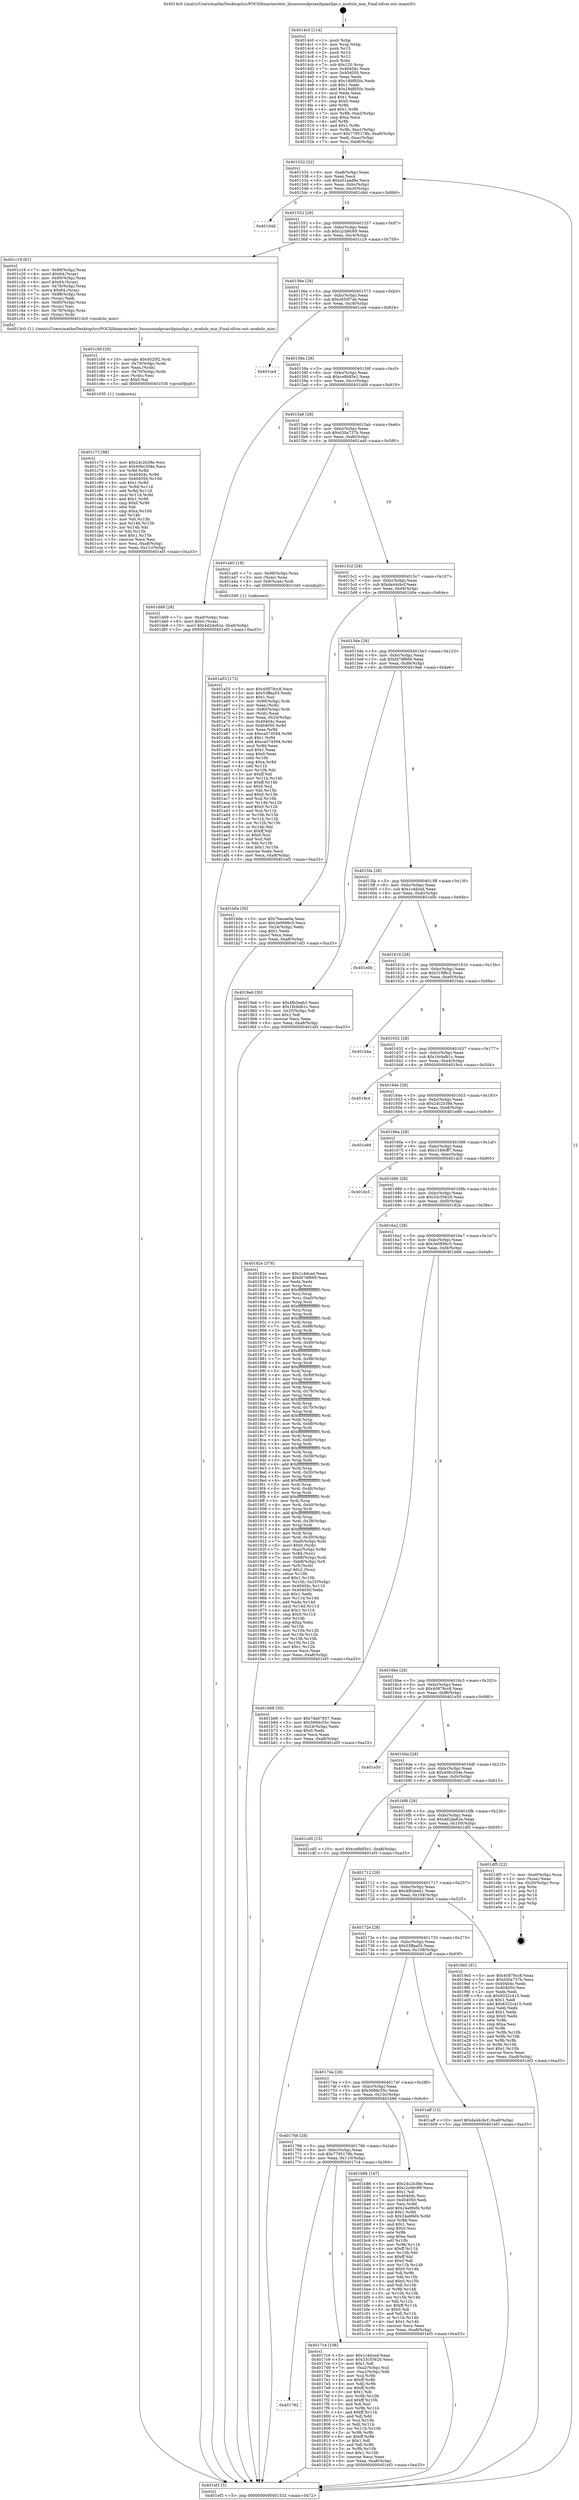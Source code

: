 digraph "0x4014c0" {
  label = "0x4014c0 (/mnt/c/Users/mathe/Desktop/tcc/POCII/binaries/extr_linuxsoundpciasihpiasihpi.c_modulo_min_Final-ollvm.out::main(0))"
  labelloc = "t"
  node[shape=record]

  Entry [label="",width=0.3,height=0.3,shape=circle,fillcolor=black,style=filled]
  "0x401532" [label="{
     0x401532 [32]\l
     | [instrs]\l
     &nbsp;&nbsp;0x401532 \<+6\>: mov -0xa8(%rbp),%eax\l
     &nbsp;&nbsp;0x401538 \<+2\>: mov %eax,%ecx\l
     &nbsp;&nbsp;0x40153a \<+6\>: sub $0xa51aad9a,%ecx\l
     &nbsp;&nbsp;0x401540 \<+6\>: mov %eax,-0xbc(%rbp)\l
     &nbsp;&nbsp;0x401546 \<+6\>: mov %ecx,-0xc0(%rbp)\l
     &nbsp;&nbsp;0x40154c \<+6\>: je 0000000000401d4d \<main+0x88d\>\l
  }"]
  "0x401d4d" [label="{
     0x401d4d\l
  }", style=dashed]
  "0x401552" [label="{
     0x401552 [28]\l
     | [instrs]\l
     &nbsp;&nbsp;0x401552 \<+5\>: jmp 0000000000401557 \<main+0x97\>\l
     &nbsp;&nbsp;0x401557 \<+6\>: mov -0xbc(%rbp),%eax\l
     &nbsp;&nbsp;0x40155d \<+5\>: sub $0xc2cb6c89,%eax\l
     &nbsp;&nbsp;0x401562 \<+6\>: mov %eax,-0xc4(%rbp)\l
     &nbsp;&nbsp;0x401568 \<+6\>: je 0000000000401c19 \<main+0x759\>\l
  }"]
  Exit [label="",width=0.3,height=0.3,shape=circle,fillcolor=black,style=filled,peripheries=2]
  "0x401c19" [label="{
     0x401c19 [61]\l
     | [instrs]\l
     &nbsp;&nbsp;0x401c19 \<+7\>: mov -0x88(%rbp),%rax\l
     &nbsp;&nbsp;0x401c20 \<+6\>: movl $0x64,(%rax)\l
     &nbsp;&nbsp;0x401c26 \<+4\>: mov -0x80(%rbp),%rax\l
     &nbsp;&nbsp;0x401c2a \<+6\>: movl $0x64,(%rax)\l
     &nbsp;&nbsp;0x401c30 \<+4\>: mov -0x78(%rbp),%rax\l
     &nbsp;&nbsp;0x401c34 \<+7\>: movq $0x64,(%rax)\l
     &nbsp;&nbsp;0x401c3b \<+7\>: mov -0x88(%rbp),%rax\l
     &nbsp;&nbsp;0x401c42 \<+2\>: mov (%rax),%edi\l
     &nbsp;&nbsp;0x401c44 \<+4\>: mov -0x80(%rbp),%rax\l
     &nbsp;&nbsp;0x401c48 \<+2\>: mov (%rax),%esi\l
     &nbsp;&nbsp;0x401c4a \<+4\>: mov -0x78(%rbp),%rax\l
     &nbsp;&nbsp;0x401c4e \<+3\>: mov (%rax),%rdx\l
     &nbsp;&nbsp;0x401c51 \<+5\>: call 00000000004013c0 \<modulo_min\>\l
     | [calls]\l
     &nbsp;&nbsp;0x4013c0 \{1\} (/mnt/c/Users/mathe/Desktop/tcc/POCII/binaries/extr_linuxsoundpciasihpiasihpi.c_modulo_min_Final-ollvm.out::modulo_min)\l
  }"]
  "0x40156e" [label="{
     0x40156e [28]\l
     | [instrs]\l
     &nbsp;&nbsp;0x40156e \<+5\>: jmp 0000000000401573 \<main+0xb3\>\l
     &nbsp;&nbsp;0x401573 \<+6\>: mov -0xbc(%rbp),%eax\l
     &nbsp;&nbsp;0x401579 \<+5\>: sub $0xc850f7ab,%eax\l
     &nbsp;&nbsp;0x40157e \<+6\>: mov %eax,-0xc8(%rbp)\l
     &nbsp;&nbsp;0x401584 \<+6\>: je 0000000000401ce4 \<main+0x824\>\l
  }"]
  "0x401c73" [label="{
     0x401c73 [98]\l
     | [instrs]\l
     &nbsp;&nbsp;0x401c73 \<+5\>: mov $0x24c2b38e,%esi\l
     &nbsp;&nbsp;0x401c78 \<+5\>: mov $0x40bc204e,%ecx\l
     &nbsp;&nbsp;0x401c7d \<+3\>: xor %r8d,%r8d\l
     &nbsp;&nbsp;0x401c80 \<+8\>: mov 0x40404c,%r9d\l
     &nbsp;&nbsp;0x401c88 \<+8\>: mov 0x404050,%r10d\l
     &nbsp;&nbsp;0x401c90 \<+4\>: sub $0x1,%r8d\l
     &nbsp;&nbsp;0x401c94 \<+3\>: mov %r9d,%r11d\l
     &nbsp;&nbsp;0x401c97 \<+3\>: add %r8d,%r11d\l
     &nbsp;&nbsp;0x401c9a \<+4\>: imul %r11d,%r9d\l
     &nbsp;&nbsp;0x401c9e \<+4\>: and $0x1,%r9d\l
     &nbsp;&nbsp;0x401ca2 \<+4\>: cmp $0x0,%r9d\l
     &nbsp;&nbsp;0x401ca6 \<+3\>: sete %bl\l
     &nbsp;&nbsp;0x401ca9 \<+4\>: cmp $0xa,%r10d\l
     &nbsp;&nbsp;0x401cad \<+4\>: setl %r14b\l
     &nbsp;&nbsp;0x401cb1 \<+3\>: mov %bl,%r15b\l
     &nbsp;&nbsp;0x401cb4 \<+3\>: and %r14b,%r15b\l
     &nbsp;&nbsp;0x401cb7 \<+3\>: xor %r14b,%bl\l
     &nbsp;&nbsp;0x401cba \<+3\>: or %bl,%r15b\l
     &nbsp;&nbsp;0x401cbd \<+4\>: test $0x1,%r15b\l
     &nbsp;&nbsp;0x401cc1 \<+3\>: cmovne %ecx,%esi\l
     &nbsp;&nbsp;0x401cc4 \<+6\>: mov %esi,-0xa8(%rbp)\l
     &nbsp;&nbsp;0x401cca \<+6\>: mov %eax,-0x11c(%rbp)\l
     &nbsp;&nbsp;0x401cd0 \<+5\>: jmp 0000000000401ef3 \<main+0xa33\>\l
  }"]
  "0x401ce4" [label="{
     0x401ce4\l
  }", style=dashed]
  "0x40158a" [label="{
     0x40158a [28]\l
     | [instrs]\l
     &nbsp;&nbsp;0x40158a \<+5\>: jmp 000000000040158f \<main+0xcf\>\l
     &nbsp;&nbsp;0x40158f \<+6\>: mov -0xbc(%rbp),%eax\l
     &nbsp;&nbsp;0x401595 \<+5\>: sub $0xce9b85e1,%eax\l
     &nbsp;&nbsp;0x40159a \<+6\>: mov %eax,-0xcc(%rbp)\l
     &nbsp;&nbsp;0x4015a0 \<+6\>: je 0000000000401dd9 \<main+0x919\>\l
  }"]
  "0x401c56" [label="{
     0x401c56 [29]\l
     | [instrs]\l
     &nbsp;&nbsp;0x401c56 \<+10\>: movabs $0x4020f2,%rdi\l
     &nbsp;&nbsp;0x401c60 \<+4\>: mov -0x70(%rbp),%rdx\l
     &nbsp;&nbsp;0x401c64 \<+2\>: mov %eax,(%rdx)\l
     &nbsp;&nbsp;0x401c66 \<+4\>: mov -0x70(%rbp),%rdx\l
     &nbsp;&nbsp;0x401c6a \<+2\>: mov (%rdx),%esi\l
     &nbsp;&nbsp;0x401c6c \<+2\>: mov $0x0,%al\l
     &nbsp;&nbsp;0x401c6e \<+5\>: call 0000000000401030 \<printf@plt\>\l
     | [calls]\l
     &nbsp;&nbsp;0x401030 \{1\} (unknown)\l
  }"]
  "0x401dd9" [label="{
     0x401dd9 [28]\l
     | [instrs]\l
     &nbsp;&nbsp;0x401dd9 \<+7\>: mov -0xa0(%rbp),%rax\l
     &nbsp;&nbsp;0x401de0 \<+6\>: movl $0x0,(%rax)\l
     &nbsp;&nbsp;0x401de6 \<+10\>: movl $0x4d2da62e,-0xa8(%rbp)\l
     &nbsp;&nbsp;0x401df0 \<+5\>: jmp 0000000000401ef3 \<main+0xa33\>\l
  }"]
  "0x4015a6" [label="{
     0x4015a6 [28]\l
     | [instrs]\l
     &nbsp;&nbsp;0x4015a6 \<+5\>: jmp 00000000004015ab \<main+0xeb\>\l
     &nbsp;&nbsp;0x4015ab \<+6\>: mov -0xbc(%rbp),%eax\l
     &nbsp;&nbsp;0x4015b1 \<+5\>: sub $0xd30a737b,%eax\l
     &nbsp;&nbsp;0x4015b6 \<+6\>: mov %eax,-0xd0(%rbp)\l
     &nbsp;&nbsp;0x4015bc \<+6\>: je 0000000000401a40 \<main+0x580\>\l
  }"]
  "0x401a53" [label="{
     0x401a53 [172]\l
     | [instrs]\l
     &nbsp;&nbsp;0x401a53 \<+5\>: mov $0x40879cc8,%ecx\l
     &nbsp;&nbsp;0x401a58 \<+5\>: mov $0x53ffaa55,%edx\l
     &nbsp;&nbsp;0x401a5d \<+3\>: mov $0x1,%sil\l
     &nbsp;&nbsp;0x401a60 \<+7\>: mov -0x90(%rbp),%rdi\l
     &nbsp;&nbsp;0x401a67 \<+2\>: mov %eax,(%rdi)\l
     &nbsp;&nbsp;0x401a69 \<+7\>: mov -0x90(%rbp),%rdi\l
     &nbsp;&nbsp;0x401a70 \<+2\>: mov (%rdi),%eax\l
     &nbsp;&nbsp;0x401a72 \<+3\>: mov %eax,-0x24(%rbp)\l
     &nbsp;&nbsp;0x401a75 \<+7\>: mov 0x40404c,%eax\l
     &nbsp;&nbsp;0x401a7c \<+8\>: mov 0x404050,%r8d\l
     &nbsp;&nbsp;0x401a84 \<+3\>: mov %eax,%r9d\l
     &nbsp;&nbsp;0x401a87 \<+7\>: sub $0xca074594,%r9d\l
     &nbsp;&nbsp;0x401a8e \<+4\>: sub $0x1,%r9d\l
     &nbsp;&nbsp;0x401a92 \<+7\>: add $0xca074594,%r9d\l
     &nbsp;&nbsp;0x401a99 \<+4\>: imul %r9d,%eax\l
     &nbsp;&nbsp;0x401a9d \<+3\>: and $0x1,%eax\l
     &nbsp;&nbsp;0x401aa0 \<+3\>: cmp $0x0,%eax\l
     &nbsp;&nbsp;0x401aa3 \<+4\>: sete %r10b\l
     &nbsp;&nbsp;0x401aa7 \<+4\>: cmp $0xa,%r8d\l
     &nbsp;&nbsp;0x401aab \<+4\>: setl %r11b\l
     &nbsp;&nbsp;0x401aaf \<+3\>: mov %r10b,%bl\l
     &nbsp;&nbsp;0x401ab2 \<+3\>: xor $0xff,%bl\l
     &nbsp;&nbsp;0x401ab5 \<+3\>: mov %r11b,%r14b\l
     &nbsp;&nbsp;0x401ab8 \<+4\>: xor $0xff,%r14b\l
     &nbsp;&nbsp;0x401abc \<+4\>: xor $0x0,%sil\l
     &nbsp;&nbsp;0x401ac0 \<+3\>: mov %bl,%r15b\l
     &nbsp;&nbsp;0x401ac3 \<+4\>: and $0x0,%r15b\l
     &nbsp;&nbsp;0x401ac7 \<+3\>: and %sil,%r10b\l
     &nbsp;&nbsp;0x401aca \<+3\>: mov %r14b,%r12b\l
     &nbsp;&nbsp;0x401acd \<+4\>: and $0x0,%r12b\l
     &nbsp;&nbsp;0x401ad1 \<+3\>: and %sil,%r11b\l
     &nbsp;&nbsp;0x401ad4 \<+3\>: or %r10b,%r15b\l
     &nbsp;&nbsp;0x401ad7 \<+3\>: or %r11b,%r12b\l
     &nbsp;&nbsp;0x401ada \<+3\>: xor %r12b,%r15b\l
     &nbsp;&nbsp;0x401add \<+3\>: or %r14b,%bl\l
     &nbsp;&nbsp;0x401ae0 \<+3\>: xor $0xff,%bl\l
     &nbsp;&nbsp;0x401ae3 \<+4\>: or $0x0,%sil\l
     &nbsp;&nbsp;0x401ae7 \<+3\>: and %sil,%bl\l
     &nbsp;&nbsp;0x401aea \<+3\>: or %bl,%r15b\l
     &nbsp;&nbsp;0x401aed \<+4\>: test $0x1,%r15b\l
     &nbsp;&nbsp;0x401af1 \<+3\>: cmovne %edx,%ecx\l
     &nbsp;&nbsp;0x401af4 \<+6\>: mov %ecx,-0xa8(%rbp)\l
     &nbsp;&nbsp;0x401afa \<+5\>: jmp 0000000000401ef3 \<main+0xa33\>\l
  }"]
  "0x401a40" [label="{
     0x401a40 [19]\l
     | [instrs]\l
     &nbsp;&nbsp;0x401a40 \<+7\>: mov -0x98(%rbp),%rax\l
     &nbsp;&nbsp;0x401a47 \<+3\>: mov (%rax),%rax\l
     &nbsp;&nbsp;0x401a4a \<+4\>: mov 0x8(%rax),%rdi\l
     &nbsp;&nbsp;0x401a4e \<+5\>: call 0000000000401040 \<atoi@plt\>\l
     | [calls]\l
     &nbsp;&nbsp;0x401040 \{1\} (unknown)\l
  }"]
  "0x4015c2" [label="{
     0x4015c2 [28]\l
     | [instrs]\l
     &nbsp;&nbsp;0x4015c2 \<+5\>: jmp 00000000004015c7 \<main+0x107\>\l
     &nbsp;&nbsp;0x4015c7 \<+6\>: mov -0xbc(%rbp),%eax\l
     &nbsp;&nbsp;0x4015cd \<+5\>: sub $0xda44cbcf,%eax\l
     &nbsp;&nbsp;0x4015d2 \<+6\>: mov %eax,-0xd4(%rbp)\l
     &nbsp;&nbsp;0x4015d8 \<+6\>: je 0000000000401b0e \<main+0x64e\>\l
  }"]
  "0x4014c0" [label="{
     0x4014c0 [114]\l
     | [instrs]\l
     &nbsp;&nbsp;0x4014c0 \<+1\>: push %rbp\l
     &nbsp;&nbsp;0x4014c1 \<+3\>: mov %rsp,%rbp\l
     &nbsp;&nbsp;0x4014c4 \<+2\>: push %r15\l
     &nbsp;&nbsp;0x4014c6 \<+2\>: push %r14\l
     &nbsp;&nbsp;0x4014c8 \<+2\>: push %r12\l
     &nbsp;&nbsp;0x4014ca \<+1\>: push %rbx\l
     &nbsp;&nbsp;0x4014cb \<+7\>: sub $0x120,%rsp\l
     &nbsp;&nbsp;0x4014d2 \<+7\>: mov 0x40404c,%eax\l
     &nbsp;&nbsp;0x4014d9 \<+7\>: mov 0x404050,%ecx\l
     &nbsp;&nbsp;0x4014e0 \<+2\>: mov %eax,%edx\l
     &nbsp;&nbsp;0x4014e2 \<+6\>: sub $0x18df850c,%edx\l
     &nbsp;&nbsp;0x4014e8 \<+3\>: sub $0x1,%edx\l
     &nbsp;&nbsp;0x4014eb \<+6\>: add $0x18df850c,%edx\l
     &nbsp;&nbsp;0x4014f1 \<+3\>: imul %edx,%eax\l
     &nbsp;&nbsp;0x4014f4 \<+3\>: and $0x1,%eax\l
     &nbsp;&nbsp;0x4014f7 \<+3\>: cmp $0x0,%eax\l
     &nbsp;&nbsp;0x4014fa \<+4\>: sete %r8b\l
     &nbsp;&nbsp;0x4014fe \<+4\>: and $0x1,%r8b\l
     &nbsp;&nbsp;0x401502 \<+7\>: mov %r8b,-0xa2(%rbp)\l
     &nbsp;&nbsp;0x401509 \<+3\>: cmp $0xa,%ecx\l
     &nbsp;&nbsp;0x40150c \<+4\>: setl %r8b\l
     &nbsp;&nbsp;0x401510 \<+4\>: and $0x1,%r8b\l
     &nbsp;&nbsp;0x401514 \<+7\>: mov %r8b,-0xa1(%rbp)\l
     &nbsp;&nbsp;0x40151b \<+10\>: movl $0x7795178b,-0xa8(%rbp)\l
     &nbsp;&nbsp;0x401525 \<+6\>: mov %edi,-0xac(%rbp)\l
     &nbsp;&nbsp;0x40152b \<+7\>: mov %rsi,-0xb8(%rbp)\l
  }"]
  "0x401b0e" [label="{
     0x401b0e [30]\l
     | [instrs]\l
     &nbsp;&nbsp;0x401b0e \<+5\>: mov $0x7becae0a,%eax\l
     &nbsp;&nbsp;0x401b13 \<+5\>: mov $0x3e0896c5,%ecx\l
     &nbsp;&nbsp;0x401b18 \<+3\>: mov -0x24(%rbp),%edx\l
     &nbsp;&nbsp;0x401b1b \<+3\>: cmp $0x1,%edx\l
     &nbsp;&nbsp;0x401b1e \<+3\>: cmovl %ecx,%eax\l
     &nbsp;&nbsp;0x401b21 \<+6\>: mov %eax,-0xa8(%rbp)\l
     &nbsp;&nbsp;0x401b27 \<+5\>: jmp 0000000000401ef3 \<main+0xa33\>\l
  }"]
  "0x4015de" [label="{
     0x4015de [28]\l
     | [instrs]\l
     &nbsp;&nbsp;0x4015de \<+5\>: jmp 00000000004015e3 \<main+0x123\>\l
     &nbsp;&nbsp;0x4015e3 \<+6\>: mov -0xbc(%rbp),%eax\l
     &nbsp;&nbsp;0x4015e9 \<+5\>: sub $0xfd7df669,%eax\l
     &nbsp;&nbsp;0x4015ee \<+6\>: mov %eax,-0xd8(%rbp)\l
     &nbsp;&nbsp;0x4015f4 \<+6\>: je 00000000004019a6 \<main+0x4e6\>\l
  }"]
  "0x401ef3" [label="{
     0x401ef3 [5]\l
     | [instrs]\l
     &nbsp;&nbsp;0x401ef3 \<+5\>: jmp 0000000000401532 \<main+0x72\>\l
  }"]
  "0x4019a6" [label="{
     0x4019a6 [30]\l
     | [instrs]\l
     &nbsp;&nbsp;0x4019a6 \<+5\>: mov $0x4fb3eeb1,%eax\l
     &nbsp;&nbsp;0x4019ab \<+5\>: mov $0x16cbdb1c,%ecx\l
     &nbsp;&nbsp;0x4019b0 \<+3\>: mov -0x25(%rbp),%dl\l
     &nbsp;&nbsp;0x4019b3 \<+3\>: test $0x1,%dl\l
     &nbsp;&nbsp;0x4019b6 \<+3\>: cmovne %ecx,%eax\l
     &nbsp;&nbsp;0x4019b9 \<+6\>: mov %eax,-0xa8(%rbp)\l
     &nbsp;&nbsp;0x4019bf \<+5\>: jmp 0000000000401ef3 \<main+0xa33\>\l
  }"]
  "0x4015fa" [label="{
     0x4015fa [28]\l
     | [instrs]\l
     &nbsp;&nbsp;0x4015fa \<+5\>: jmp 00000000004015ff \<main+0x13f\>\l
     &nbsp;&nbsp;0x4015ff \<+6\>: mov -0xbc(%rbp),%eax\l
     &nbsp;&nbsp;0x401605 \<+5\>: sub $0x1c4dced,%eax\l
     &nbsp;&nbsp;0x40160a \<+6\>: mov %eax,-0xdc(%rbp)\l
     &nbsp;&nbsp;0x401610 \<+6\>: je 0000000000401e0b \<main+0x94b\>\l
  }"]
  "0x401782" [label="{
     0x401782\l
  }", style=dashed]
  "0x401e0b" [label="{
     0x401e0b\l
  }", style=dashed]
  "0x401616" [label="{
     0x401616 [28]\l
     | [instrs]\l
     &nbsp;&nbsp;0x401616 \<+5\>: jmp 000000000040161b \<main+0x15b\>\l
     &nbsp;&nbsp;0x40161b \<+6\>: mov -0xbc(%rbp),%eax\l
     &nbsp;&nbsp;0x401621 \<+5\>: sub $0x319f8c2,%eax\l
     &nbsp;&nbsp;0x401626 \<+6\>: mov %eax,-0xe0(%rbp)\l
     &nbsp;&nbsp;0x40162c \<+6\>: je 0000000000401b4a \<main+0x68a\>\l
  }"]
  "0x4017c4" [label="{
     0x4017c4 [106]\l
     | [instrs]\l
     &nbsp;&nbsp;0x4017c4 \<+5\>: mov $0x1c4dced,%eax\l
     &nbsp;&nbsp;0x4017c9 \<+5\>: mov $0x33c55620,%ecx\l
     &nbsp;&nbsp;0x4017ce \<+2\>: mov $0x1,%dl\l
     &nbsp;&nbsp;0x4017d0 \<+7\>: mov -0xa2(%rbp),%sil\l
     &nbsp;&nbsp;0x4017d7 \<+7\>: mov -0xa1(%rbp),%dil\l
     &nbsp;&nbsp;0x4017de \<+3\>: mov %sil,%r8b\l
     &nbsp;&nbsp;0x4017e1 \<+4\>: xor $0xff,%r8b\l
     &nbsp;&nbsp;0x4017e5 \<+3\>: mov %dil,%r9b\l
     &nbsp;&nbsp;0x4017e8 \<+4\>: xor $0xff,%r9b\l
     &nbsp;&nbsp;0x4017ec \<+3\>: xor $0x1,%dl\l
     &nbsp;&nbsp;0x4017ef \<+3\>: mov %r8b,%r10b\l
     &nbsp;&nbsp;0x4017f2 \<+4\>: and $0xff,%r10b\l
     &nbsp;&nbsp;0x4017f6 \<+3\>: and %dl,%sil\l
     &nbsp;&nbsp;0x4017f9 \<+3\>: mov %r9b,%r11b\l
     &nbsp;&nbsp;0x4017fc \<+4\>: and $0xff,%r11b\l
     &nbsp;&nbsp;0x401800 \<+3\>: and %dl,%dil\l
     &nbsp;&nbsp;0x401803 \<+3\>: or %sil,%r10b\l
     &nbsp;&nbsp;0x401806 \<+3\>: or %dil,%r11b\l
     &nbsp;&nbsp;0x401809 \<+3\>: xor %r11b,%r10b\l
     &nbsp;&nbsp;0x40180c \<+3\>: or %r9b,%r8b\l
     &nbsp;&nbsp;0x40180f \<+4\>: xor $0xff,%r8b\l
     &nbsp;&nbsp;0x401813 \<+3\>: or $0x1,%dl\l
     &nbsp;&nbsp;0x401816 \<+3\>: and %dl,%r8b\l
     &nbsp;&nbsp;0x401819 \<+3\>: or %r8b,%r10b\l
     &nbsp;&nbsp;0x40181c \<+4\>: test $0x1,%r10b\l
     &nbsp;&nbsp;0x401820 \<+3\>: cmovne %ecx,%eax\l
     &nbsp;&nbsp;0x401823 \<+6\>: mov %eax,-0xa8(%rbp)\l
     &nbsp;&nbsp;0x401829 \<+5\>: jmp 0000000000401ef3 \<main+0xa33\>\l
  }"]
  "0x401b4a" [label="{
     0x401b4a\l
  }", style=dashed]
  "0x401632" [label="{
     0x401632 [28]\l
     | [instrs]\l
     &nbsp;&nbsp;0x401632 \<+5\>: jmp 0000000000401637 \<main+0x177\>\l
     &nbsp;&nbsp;0x401637 \<+6\>: mov -0xbc(%rbp),%eax\l
     &nbsp;&nbsp;0x40163d \<+5\>: sub $0x16cbdb1c,%eax\l
     &nbsp;&nbsp;0x401642 \<+6\>: mov %eax,-0xe4(%rbp)\l
     &nbsp;&nbsp;0x401648 \<+6\>: je 00000000004019c4 \<main+0x504\>\l
  }"]
  "0x401766" [label="{
     0x401766 [28]\l
     | [instrs]\l
     &nbsp;&nbsp;0x401766 \<+5\>: jmp 000000000040176b \<main+0x2ab\>\l
     &nbsp;&nbsp;0x40176b \<+6\>: mov -0xbc(%rbp),%eax\l
     &nbsp;&nbsp;0x401771 \<+5\>: sub $0x7795178b,%eax\l
     &nbsp;&nbsp;0x401776 \<+6\>: mov %eax,-0x110(%rbp)\l
     &nbsp;&nbsp;0x40177c \<+6\>: je 00000000004017c4 \<main+0x304\>\l
  }"]
  "0x4019c4" [label="{
     0x4019c4\l
  }", style=dashed]
  "0x40164e" [label="{
     0x40164e [28]\l
     | [instrs]\l
     &nbsp;&nbsp;0x40164e \<+5\>: jmp 0000000000401653 \<main+0x193\>\l
     &nbsp;&nbsp;0x401653 \<+6\>: mov -0xbc(%rbp),%eax\l
     &nbsp;&nbsp;0x401659 \<+5\>: sub $0x24c2b38e,%eax\l
     &nbsp;&nbsp;0x40165e \<+6\>: mov %eax,-0xe8(%rbp)\l
     &nbsp;&nbsp;0x401664 \<+6\>: je 0000000000401e89 \<main+0x9c9\>\l
  }"]
  "0x401b86" [label="{
     0x401b86 [147]\l
     | [instrs]\l
     &nbsp;&nbsp;0x401b86 \<+5\>: mov $0x24c2b38e,%eax\l
     &nbsp;&nbsp;0x401b8b \<+5\>: mov $0xc2cb6c89,%ecx\l
     &nbsp;&nbsp;0x401b90 \<+2\>: mov $0x1,%dl\l
     &nbsp;&nbsp;0x401b92 \<+7\>: mov 0x40404c,%esi\l
     &nbsp;&nbsp;0x401b99 \<+7\>: mov 0x404050,%edi\l
     &nbsp;&nbsp;0x401ba0 \<+3\>: mov %esi,%r8d\l
     &nbsp;&nbsp;0x401ba3 \<+7\>: add $0x24a9fef4,%r8d\l
     &nbsp;&nbsp;0x401baa \<+4\>: sub $0x1,%r8d\l
     &nbsp;&nbsp;0x401bae \<+7\>: sub $0x24a9fef4,%r8d\l
     &nbsp;&nbsp;0x401bb5 \<+4\>: imul %r8d,%esi\l
     &nbsp;&nbsp;0x401bb9 \<+3\>: and $0x1,%esi\l
     &nbsp;&nbsp;0x401bbc \<+3\>: cmp $0x0,%esi\l
     &nbsp;&nbsp;0x401bbf \<+4\>: sete %r9b\l
     &nbsp;&nbsp;0x401bc3 \<+3\>: cmp $0xa,%edi\l
     &nbsp;&nbsp;0x401bc6 \<+4\>: setl %r10b\l
     &nbsp;&nbsp;0x401bca \<+3\>: mov %r9b,%r11b\l
     &nbsp;&nbsp;0x401bcd \<+4\>: xor $0xff,%r11b\l
     &nbsp;&nbsp;0x401bd1 \<+3\>: mov %r10b,%bl\l
     &nbsp;&nbsp;0x401bd4 \<+3\>: xor $0xff,%bl\l
     &nbsp;&nbsp;0x401bd7 \<+3\>: xor $0x0,%dl\l
     &nbsp;&nbsp;0x401bda \<+3\>: mov %r11b,%r14b\l
     &nbsp;&nbsp;0x401bdd \<+4\>: and $0x0,%r14b\l
     &nbsp;&nbsp;0x401be1 \<+3\>: and %dl,%r9b\l
     &nbsp;&nbsp;0x401be4 \<+3\>: mov %bl,%r15b\l
     &nbsp;&nbsp;0x401be7 \<+4\>: and $0x0,%r15b\l
     &nbsp;&nbsp;0x401beb \<+3\>: and %dl,%r10b\l
     &nbsp;&nbsp;0x401bee \<+3\>: or %r9b,%r14b\l
     &nbsp;&nbsp;0x401bf1 \<+3\>: or %r10b,%r15b\l
     &nbsp;&nbsp;0x401bf4 \<+3\>: xor %r15b,%r14b\l
     &nbsp;&nbsp;0x401bf7 \<+3\>: or %bl,%r11b\l
     &nbsp;&nbsp;0x401bfa \<+4\>: xor $0xff,%r11b\l
     &nbsp;&nbsp;0x401bfe \<+3\>: or $0x0,%dl\l
     &nbsp;&nbsp;0x401c01 \<+3\>: and %dl,%r11b\l
     &nbsp;&nbsp;0x401c04 \<+3\>: or %r11b,%r14b\l
     &nbsp;&nbsp;0x401c07 \<+4\>: test $0x1,%r14b\l
     &nbsp;&nbsp;0x401c0b \<+3\>: cmovne %ecx,%eax\l
     &nbsp;&nbsp;0x401c0e \<+6\>: mov %eax,-0xa8(%rbp)\l
     &nbsp;&nbsp;0x401c14 \<+5\>: jmp 0000000000401ef3 \<main+0xa33\>\l
  }"]
  "0x401e89" [label="{
     0x401e89\l
  }", style=dashed]
  "0x40166a" [label="{
     0x40166a [28]\l
     | [instrs]\l
     &nbsp;&nbsp;0x40166a \<+5\>: jmp 000000000040166f \<main+0x1af\>\l
     &nbsp;&nbsp;0x40166f \<+6\>: mov -0xbc(%rbp),%eax\l
     &nbsp;&nbsp;0x401675 \<+5\>: sub $0x3169cff7,%eax\l
     &nbsp;&nbsp;0x40167a \<+6\>: mov %eax,-0xec(%rbp)\l
     &nbsp;&nbsp;0x401680 \<+6\>: je 0000000000401dc5 \<main+0x905\>\l
  }"]
  "0x40174a" [label="{
     0x40174a [28]\l
     | [instrs]\l
     &nbsp;&nbsp;0x40174a \<+5\>: jmp 000000000040174f \<main+0x28f\>\l
     &nbsp;&nbsp;0x40174f \<+6\>: mov -0xbc(%rbp),%eax\l
     &nbsp;&nbsp;0x401755 \<+5\>: sub $0x568dc55c,%eax\l
     &nbsp;&nbsp;0x40175a \<+6\>: mov %eax,-0x10c(%rbp)\l
     &nbsp;&nbsp;0x401760 \<+6\>: je 0000000000401b86 \<main+0x6c6\>\l
  }"]
  "0x401dc5" [label="{
     0x401dc5\l
  }", style=dashed]
  "0x401686" [label="{
     0x401686 [28]\l
     | [instrs]\l
     &nbsp;&nbsp;0x401686 \<+5\>: jmp 000000000040168b \<main+0x1cb\>\l
     &nbsp;&nbsp;0x40168b \<+6\>: mov -0xbc(%rbp),%eax\l
     &nbsp;&nbsp;0x401691 \<+5\>: sub $0x33c55620,%eax\l
     &nbsp;&nbsp;0x401696 \<+6\>: mov %eax,-0xf0(%rbp)\l
     &nbsp;&nbsp;0x40169c \<+6\>: je 000000000040182e \<main+0x36e\>\l
  }"]
  "0x401aff" [label="{
     0x401aff [15]\l
     | [instrs]\l
     &nbsp;&nbsp;0x401aff \<+10\>: movl $0xda44cbcf,-0xa8(%rbp)\l
     &nbsp;&nbsp;0x401b09 \<+5\>: jmp 0000000000401ef3 \<main+0xa33\>\l
  }"]
  "0x40182e" [label="{
     0x40182e [376]\l
     | [instrs]\l
     &nbsp;&nbsp;0x40182e \<+5\>: mov $0x1c4dced,%eax\l
     &nbsp;&nbsp;0x401833 \<+5\>: mov $0xfd7df669,%ecx\l
     &nbsp;&nbsp;0x401838 \<+2\>: xor %edx,%edx\l
     &nbsp;&nbsp;0x40183a \<+3\>: mov %rsp,%rsi\l
     &nbsp;&nbsp;0x40183d \<+4\>: add $0xfffffffffffffff0,%rsi\l
     &nbsp;&nbsp;0x401841 \<+3\>: mov %rsi,%rsp\l
     &nbsp;&nbsp;0x401844 \<+7\>: mov %rsi,-0xa0(%rbp)\l
     &nbsp;&nbsp;0x40184b \<+3\>: mov %rsp,%rsi\l
     &nbsp;&nbsp;0x40184e \<+4\>: add $0xfffffffffffffff0,%rsi\l
     &nbsp;&nbsp;0x401852 \<+3\>: mov %rsi,%rsp\l
     &nbsp;&nbsp;0x401855 \<+3\>: mov %rsp,%rdi\l
     &nbsp;&nbsp;0x401858 \<+4\>: add $0xfffffffffffffff0,%rdi\l
     &nbsp;&nbsp;0x40185c \<+3\>: mov %rdi,%rsp\l
     &nbsp;&nbsp;0x40185f \<+7\>: mov %rdi,-0x98(%rbp)\l
     &nbsp;&nbsp;0x401866 \<+3\>: mov %rsp,%rdi\l
     &nbsp;&nbsp;0x401869 \<+4\>: add $0xfffffffffffffff0,%rdi\l
     &nbsp;&nbsp;0x40186d \<+3\>: mov %rdi,%rsp\l
     &nbsp;&nbsp;0x401870 \<+7\>: mov %rdi,-0x90(%rbp)\l
     &nbsp;&nbsp;0x401877 \<+3\>: mov %rsp,%rdi\l
     &nbsp;&nbsp;0x40187a \<+4\>: add $0xfffffffffffffff0,%rdi\l
     &nbsp;&nbsp;0x40187e \<+3\>: mov %rdi,%rsp\l
     &nbsp;&nbsp;0x401881 \<+7\>: mov %rdi,-0x88(%rbp)\l
     &nbsp;&nbsp;0x401888 \<+3\>: mov %rsp,%rdi\l
     &nbsp;&nbsp;0x40188b \<+4\>: add $0xfffffffffffffff0,%rdi\l
     &nbsp;&nbsp;0x40188f \<+3\>: mov %rdi,%rsp\l
     &nbsp;&nbsp;0x401892 \<+4\>: mov %rdi,-0x80(%rbp)\l
     &nbsp;&nbsp;0x401896 \<+3\>: mov %rsp,%rdi\l
     &nbsp;&nbsp;0x401899 \<+4\>: add $0xfffffffffffffff0,%rdi\l
     &nbsp;&nbsp;0x40189d \<+3\>: mov %rdi,%rsp\l
     &nbsp;&nbsp;0x4018a0 \<+4\>: mov %rdi,-0x78(%rbp)\l
     &nbsp;&nbsp;0x4018a4 \<+3\>: mov %rsp,%rdi\l
     &nbsp;&nbsp;0x4018a7 \<+4\>: add $0xfffffffffffffff0,%rdi\l
     &nbsp;&nbsp;0x4018ab \<+3\>: mov %rdi,%rsp\l
     &nbsp;&nbsp;0x4018ae \<+4\>: mov %rdi,-0x70(%rbp)\l
     &nbsp;&nbsp;0x4018b2 \<+3\>: mov %rsp,%rdi\l
     &nbsp;&nbsp;0x4018b5 \<+4\>: add $0xfffffffffffffff0,%rdi\l
     &nbsp;&nbsp;0x4018b9 \<+3\>: mov %rdi,%rsp\l
     &nbsp;&nbsp;0x4018bc \<+4\>: mov %rdi,-0x68(%rbp)\l
     &nbsp;&nbsp;0x4018c0 \<+3\>: mov %rsp,%rdi\l
     &nbsp;&nbsp;0x4018c3 \<+4\>: add $0xfffffffffffffff0,%rdi\l
     &nbsp;&nbsp;0x4018c7 \<+3\>: mov %rdi,%rsp\l
     &nbsp;&nbsp;0x4018ca \<+4\>: mov %rdi,-0x60(%rbp)\l
     &nbsp;&nbsp;0x4018ce \<+3\>: mov %rsp,%rdi\l
     &nbsp;&nbsp;0x4018d1 \<+4\>: add $0xfffffffffffffff0,%rdi\l
     &nbsp;&nbsp;0x4018d5 \<+3\>: mov %rdi,%rsp\l
     &nbsp;&nbsp;0x4018d8 \<+4\>: mov %rdi,-0x58(%rbp)\l
     &nbsp;&nbsp;0x4018dc \<+3\>: mov %rsp,%rdi\l
     &nbsp;&nbsp;0x4018df \<+4\>: add $0xfffffffffffffff0,%rdi\l
     &nbsp;&nbsp;0x4018e3 \<+3\>: mov %rdi,%rsp\l
     &nbsp;&nbsp;0x4018e6 \<+4\>: mov %rdi,-0x50(%rbp)\l
     &nbsp;&nbsp;0x4018ea \<+3\>: mov %rsp,%rdi\l
     &nbsp;&nbsp;0x4018ed \<+4\>: add $0xfffffffffffffff0,%rdi\l
     &nbsp;&nbsp;0x4018f1 \<+3\>: mov %rdi,%rsp\l
     &nbsp;&nbsp;0x4018f4 \<+4\>: mov %rdi,-0x48(%rbp)\l
     &nbsp;&nbsp;0x4018f8 \<+3\>: mov %rsp,%rdi\l
     &nbsp;&nbsp;0x4018fb \<+4\>: add $0xfffffffffffffff0,%rdi\l
     &nbsp;&nbsp;0x4018ff \<+3\>: mov %rdi,%rsp\l
     &nbsp;&nbsp;0x401902 \<+4\>: mov %rdi,-0x40(%rbp)\l
     &nbsp;&nbsp;0x401906 \<+3\>: mov %rsp,%rdi\l
     &nbsp;&nbsp;0x401909 \<+4\>: add $0xfffffffffffffff0,%rdi\l
     &nbsp;&nbsp;0x40190d \<+3\>: mov %rdi,%rsp\l
     &nbsp;&nbsp;0x401910 \<+4\>: mov %rdi,-0x38(%rbp)\l
     &nbsp;&nbsp;0x401914 \<+3\>: mov %rsp,%rdi\l
     &nbsp;&nbsp;0x401917 \<+4\>: add $0xfffffffffffffff0,%rdi\l
     &nbsp;&nbsp;0x40191b \<+3\>: mov %rdi,%rsp\l
     &nbsp;&nbsp;0x40191e \<+4\>: mov %rdi,-0x30(%rbp)\l
     &nbsp;&nbsp;0x401922 \<+7\>: mov -0xa0(%rbp),%rdi\l
     &nbsp;&nbsp;0x401929 \<+6\>: movl $0x0,(%rdi)\l
     &nbsp;&nbsp;0x40192f \<+7\>: mov -0xac(%rbp),%r8d\l
     &nbsp;&nbsp;0x401936 \<+3\>: mov %r8d,(%rsi)\l
     &nbsp;&nbsp;0x401939 \<+7\>: mov -0x98(%rbp),%rdi\l
     &nbsp;&nbsp;0x401940 \<+7\>: mov -0xb8(%rbp),%r9\l
     &nbsp;&nbsp;0x401947 \<+3\>: mov %r9,(%rdi)\l
     &nbsp;&nbsp;0x40194a \<+3\>: cmpl $0x2,(%rsi)\l
     &nbsp;&nbsp;0x40194d \<+4\>: setne %r10b\l
     &nbsp;&nbsp;0x401951 \<+4\>: and $0x1,%r10b\l
     &nbsp;&nbsp;0x401955 \<+4\>: mov %r10b,-0x25(%rbp)\l
     &nbsp;&nbsp;0x401959 \<+8\>: mov 0x40404c,%r11d\l
     &nbsp;&nbsp;0x401961 \<+7\>: mov 0x404050,%ebx\l
     &nbsp;&nbsp;0x401968 \<+3\>: sub $0x1,%edx\l
     &nbsp;&nbsp;0x40196b \<+3\>: mov %r11d,%r14d\l
     &nbsp;&nbsp;0x40196e \<+3\>: add %edx,%r14d\l
     &nbsp;&nbsp;0x401971 \<+4\>: imul %r14d,%r11d\l
     &nbsp;&nbsp;0x401975 \<+4\>: and $0x1,%r11d\l
     &nbsp;&nbsp;0x401979 \<+4\>: cmp $0x0,%r11d\l
     &nbsp;&nbsp;0x40197d \<+4\>: sete %r10b\l
     &nbsp;&nbsp;0x401981 \<+3\>: cmp $0xa,%ebx\l
     &nbsp;&nbsp;0x401984 \<+4\>: setl %r15b\l
     &nbsp;&nbsp;0x401988 \<+3\>: mov %r10b,%r12b\l
     &nbsp;&nbsp;0x40198b \<+3\>: and %r15b,%r12b\l
     &nbsp;&nbsp;0x40198e \<+3\>: xor %r15b,%r10b\l
     &nbsp;&nbsp;0x401991 \<+3\>: or %r10b,%r12b\l
     &nbsp;&nbsp;0x401994 \<+4\>: test $0x1,%r12b\l
     &nbsp;&nbsp;0x401998 \<+3\>: cmovne %ecx,%eax\l
     &nbsp;&nbsp;0x40199b \<+6\>: mov %eax,-0xa8(%rbp)\l
     &nbsp;&nbsp;0x4019a1 \<+5\>: jmp 0000000000401ef3 \<main+0xa33\>\l
  }"]
  "0x4016a2" [label="{
     0x4016a2 [28]\l
     | [instrs]\l
     &nbsp;&nbsp;0x4016a2 \<+5\>: jmp 00000000004016a7 \<main+0x1e7\>\l
     &nbsp;&nbsp;0x4016a7 \<+6\>: mov -0xbc(%rbp),%eax\l
     &nbsp;&nbsp;0x4016ad \<+5\>: sub $0x3e0896c5,%eax\l
     &nbsp;&nbsp;0x4016b2 \<+6\>: mov %eax,-0xf4(%rbp)\l
     &nbsp;&nbsp;0x4016b8 \<+6\>: je 0000000000401b68 \<main+0x6a8\>\l
  }"]
  "0x40172e" [label="{
     0x40172e [28]\l
     | [instrs]\l
     &nbsp;&nbsp;0x40172e \<+5\>: jmp 0000000000401733 \<main+0x273\>\l
     &nbsp;&nbsp;0x401733 \<+6\>: mov -0xbc(%rbp),%eax\l
     &nbsp;&nbsp;0x401739 \<+5\>: sub $0x53ffaa55,%eax\l
     &nbsp;&nbsp;0x40173e \<+6\>: mov %eax,-0x108(%rbp)\l
     &nbsp;&nbsp;0x401744 \<+6\>: je 0000000000401aff \<main+0x63f\>\l
  }"]
  "0x401b68" [label="{
     0x401b68 [30]\l
     | [instrs]\l
     &nbsp;&nbsp;0x401b68 \<+5\>: mov $0x7da07857,%eax\l
     &nbsp;&nbsp;0x401b6d \<+5\>: mov $0x568dc55c,%ecx\l
     &nbsp;&nbsp;0x401b72 \<+3\>: mov -0x24(%rbp),%edx\l
     &nbsp;&nbsp;0x401b75 \<+3\>: cmp $0x0,%edx\l
     &nbsp;&nbsp;0x401b78 \<+3\>: cmove %ecx,%eax\l
     &nbsp;&nbsp;0x401b7b \<+6\>: mov %eax,-0xa8(%rbp)\l
     &nbsp;&nbsp;0x401b81 \<+5\>: jmp 0000000000401ef3 \<main+0xa33\>\l
  }"]
  "0x4016be" [label="{
     0x4016be [28]\l
     | [instrs]\l
     &nbsp;&nbsp;0x4016be \<+5\>: jmp 00000000004016c3 \<main+0x203\>\l
     &nbsp;&nbsp;0x4016c3 \<+6\>: mov -0xbc(%rbp),%eax\l
     &nbsp;&nbsp;0x4016c9 \<+5\>: sub $0x40879cc8,%eax\l
     &nbsp;&nbsp;0x4016ce \<+6\>: mov %eax,-0xf8(%rbp)\l
     &nbsp;&nbsp;0x4016d4 \<+6\>: je 0000000000401e50 \<main+0x990\>\l
  }"]
  "0x4019e5" [label="{
     0x4019e5 [91]\l
     | [instrs]\l
     &nbsp;&nbsp;0x4019e5 \<+5\>: mov $0x40879cc8,%eax\l
     &nbsp;&nbsp;0x4019ea \<+5\>: mov $0xd30a737b,%ecx\l
     &nbsp;&nbsp;0x4019ef \<+7\>: mov 0x40404c,%edx\l
     &nbsp;&nbsp;0x4019f6 \<+7\>: mov 0x404050,%esi\l
     &nbsp;&nbsp;0x4019fd \<+2\>: mov %edx,%edi\l
     &nbsp;&nbsp;0x4019ff \<+6\>: sub $0x8332c415,%edi\l
     &nbsp;&nbsp;0x401a05 \<+3\>: sub $0x1,%edi\l
     &nbsp;&nbsp;0x401a08 \<+6\>: add $0x8332c415,%edi\l
     &nbsp;&nbsp;0x401a0e \<+3\>: imul %edi,%edx\l
     &nbsp;&nbsp;0x401a11 \<+3\>: and $0x1,%edx\l
     &nbsp;&nbsp;0x401a14 \<+3\>: cmp $0x0,%edx\l
     &nbsp;&nbsp;0x401a17 \<+4\>: sete %r8b\l
     &nbsp;&nbsp;0x401a1b \<+3\>: cmp $0xa,%esi\l
     &nbsp;&nbsp;0x401a1e \<+4\>: setl %r9b\l
     &nbsp;&nbsp;0x401a22 \<+3\>: mov %r8b,%r10b\l
     &nbsp;&nbsp;0x401a25 \<+3\>: and %r9b,%r10b\l
     &nbsp;&nbsp;0x401a28 \<+3\>: xor %r9b,%r8b\l
     &nbsp;&nbsp;0x401a2b \<+3\>: or %r8b,%r10b\l
     &nbsp;&nbsp;0x401a2e \<+4\>: test $0x1,%r10b\l
     &nbsp;&nbsp;0x401a32 \<+3\>: cmovne %ecx,%eax\l
     &nbsp;&nbsp;0x401a35 \<+6\>: mov %eax,-0xa8(%rbp)\l
     &nbsp;&nbsp;0x401a3b \<+5\>: jmp 0000000000401ef3 \<main+0xa33\>\l
  }"]
  "0x401e50" [label="{
     0x401e50\l
  }", style=dashed]
  "0x4016da" [label="{
     0x4016da [28]\l
     | [instrs]\l
     &nbsp;&nbsp;0x4016da \<+5\>: jmp 00000000004016df \<main+0x21f\>\l
     &nbsp;&nbsp;0x4016df \<+6\>: mov -0xbc(%rbp),%eax\l
     &nbsp;&nbsp;0x4016e5 \<+5\>: sub $0x40bc204e,%eax\l
     &nbsp;&nbsp;0x4016ea \<+6\>: mov %eax,-0xfc(%rbp)\l
     &nbsp;&nbsp;0x4016f0 \<+6\>: je 0000000000401cd5 \<main+0x815\>\l
  }"]
  "0x401712" [label="{
     0x401712 [28]\l
     | [instrs]\l
     &nbsp;&nbsp;0x401712 \<+5\>: jmp 0000000000401717 \<main+0x257\>\l
     &nbsp;&nbsp;0x401717 \<+6\>: mov -0xbc(%rbp),%eax\l
     &nbsp;&nbsp;0x40171d \<+5\>: sub $0x4fb3eeb1,%eax\l
     &nbsp;&nbsp;0x401722 \<+6\>: mov %eax,-0x104(%rbp)\l
     &nbsp;&nbsp;0x401728 \<+6\>: je 00000000004019e5 \<main+0x525\>\l
  }"]
  "0x401cd5" [label="{
     0x401cd5 [15]\l
     | [instrs]\l
     &nbsp;&nbsp;0x401cd5 \<+10\>: movl $0xce9b85e1,-0xa8(%rbp)\l
     &nbsp;&nbsp;0x401cdf \<+5\>: jmp 0000000000401ef3 \<main+0xa33\>\l
  }"]
  "0x4016f6" [label="{
     0x4016f6 [28]\l
     | [instrs]\l
     &nbsp;&nbsp;0x4016f6 \<+5\>: jmp 00000000004016fb \<main+0x23b\>\l
     &nbsp;&nbsp;0x4016fb \<+6\>: mov -0xbc(%rbp),%eax\l
     &nbsp;&nbsp;0x401701 \<+5\>: sub $0x4d2da62e,%eax\l
     &nbsp;&nbsp;0x401706 \<+6\>: mov %eax,-0x100(%rbp)\l
     &nbsp;&nbsp;0x40170c \<+6\>: je 0000000000401df5 \<main+0x935\>\l
  }"]
  "0x401df5" [label="{
     0x401df5 [22]\l
     | [instrs]\l
     &nbsp;&nbsp;0x401df5 \<+7\>: mov -0xa0(%rbp),%rax\l
     &nbsp;&nbsp;0x401dfc \<+2\>: mov (%rax),%eax\l
     &nbsp;&nbsp;0x401dfe \<+4\>: lea -0x20(%rbp),%rsp\l
     &nbsp;&nbsp;0x401e02 \<+1\>: pop %rbx\l
     &nbsp;&nbsp;0x401e03 \<+2\>: pop %r12\l
     &nbsp;&nbsp;0x401e05 \<+2\>: pop %r14\l
     &nbsp;&nbsp;0x401e07 \<+2\>: pop %r15\l
     &nbsp;&nbsp;0x401e09 \<+1\>: pop %rbp\l
     &nbsp;&nbsp;0x401e0a \<+1\>: ret\l
  }"]
  Entry -> "0x4014c0" [label=" 1"]
  "0x401532" -> "0x401d4d" [label=" 0"]
  "0x401532" -> "0x401552" [label=" 13"]
  "0x401df5" -> Exit [label=" 1"]
  "0x401552" -> "0x401c19" [label=" 1"]
  "0x401552" -> "0x40156e" [label=" 12"]
  "0x401dd9" -> "0x401ef3" [label=" 1"]
  "0x40156e" -> "0x401ce4" [label=" 0"]
  "0x40156e" -> "0x40158a" [label=" 12"]
  "0x401cd5" -> "0x401ef3" [label=" 1"]
  "0x40158a" -> "0x401dd9" [label=" 1"]
  "0x40158a" -> "0x4015a6" [label=" 11"]
  "0x401c73" -> "0x401ef3" [label=" 1"]
  "0x4015a6" -> "0x401a40" [label=" 1"]
  "0x4015a6" -> "0x4015c2" [label=" 10"]
  "0x401c56" -> "0x401c73" [label=" 1"]
  "0x4015c2" -> "0x401b0e" [label=" 1"]
  "0x4015c2" -> "0x4015de" [label=" 9"]
  "0x401b86" -> "0x401ef3" [label=" 1"]
  "0x4015de" -> "0x4019a6" [label=" 1"]
  "0x4015de" -> "0x4015fa" [label=" 8"]
  "0x401b68" -> "0x401ef3" [label=" 1"]
  "0x4015fa" -> "0x401e0b" [label=" 0"]
  "0x4015fa" -> "0x401616" [label=" 8"]
  "0x401b0e" -> "0x401ef3" [label=" 1"]
  "0x401616" -> "0x401b4a" [label=" 0"]
  "0x401616" -> "0x401632" [label=" 8"]
  "0x401aff" -> "0x401ef3" [label=" 1"]
  "0x401632" -> "0x4019c4" [label=" 0"]
  "0x401632" -> "0x40164e" [label=" 8"]
  "0x401a40" -> "0x401a53" [label=" 1"]
  "0x40164e" -> "0x401e89" [label=" 0"]
  "0x40164e" -> "0x40166a" [label=" 8"]
  "0x4019e5" -> "0x401ef3" [label=" 1"]
  "0x40166a" -> "0x401dc5" [label=" 0"]
  "0x40166a" -> "0x401686" [label=" 8"]
  "0x40182e" -> "0x401ef3" [label=" 1"]
  "0x401686" -> "0x40182e" [label=" 1"]
  "0x401686" -> "0x4016a2" [label=" 7"]
  "0x401c19" -> "0x401c56" [label=" 1"]
  "0x4016a2" -> "0x401b68" [label=" 1"]
  "0x4016a2" -> "0x4016be" [label=" 6"]
  "0x4014c0" -> "0x401532" [label=" 1"]
  "0x4016be" -> "0x401e50" [label=" 0"]
  "0x4016be" -> "0x4016da" [label=" 6"]
  "0x4017c4" -> "0x401ef3" [label=" 1"]
  "0x4016da" -> "0x401cd5" [label=" 1"]
  "0x4016da" -> "0x4016f6" [label=" 5"]
  "0x401766" -> "0x4017c4" [label=" 1"]
  "0x4016f6" -> "0x401df5" [label=" 1"]
  "0x4016f6" -> "0x401712" [label=" 4"]
  "0x401766" -> "0x401782" [label=" 0"]
  "0x401712" -> "0x4019e5" [label=" 1"]
  "0x401712" -> "0x40172e" [label=" 3"]
  "0x401ef3" -> "0x401532" [label=" 12"]
  "0x40172e" -> "0x401aff" [label=" 1"]
  "0x40172e" -> "0x40174a" [label=" 2"]
  "0x4019a6" -> "0x401ef3" [label=" 1"]
  "0x40174a" -> "0x401b86" [label=" 1"]
  "0x40174a" -> "0x401766" [label=" 1"]
  "0x401a53" -> "0x401ef3" [label=" 1"]
}
